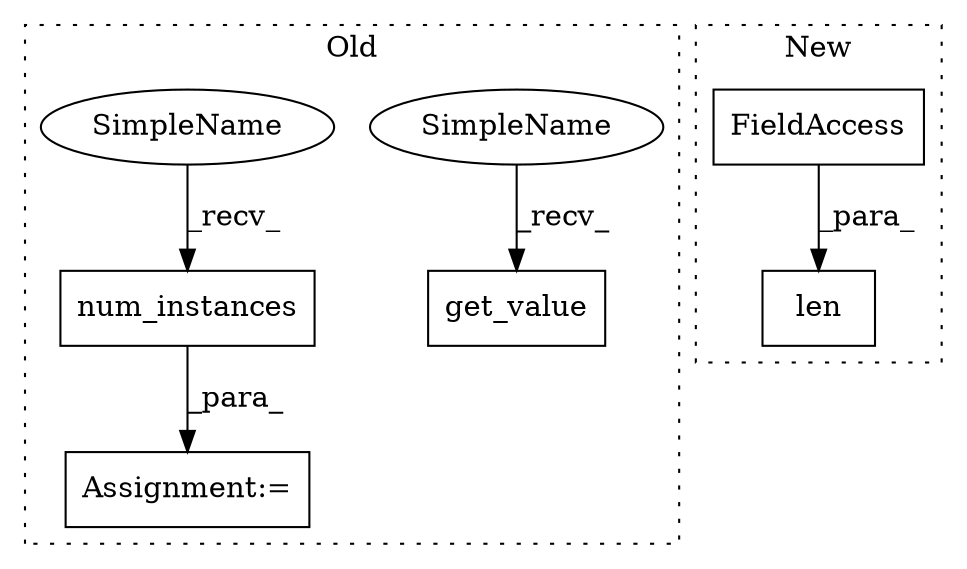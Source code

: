 digraph G {
subgraph cluster0 {
1 [label="get_value" a="32" s="16182,16204" l="10,1" shape="box"];
3 [label="num_instances" a="32" s="15413,15437" l="14,1" shape="box"];
5 [label="Assignment:=" a="7" s="15406" l="1" shape="box"];
6 [label="SimpleName" a="42" s="16176" l="5" shape="ellipse"];
7 [label="SimpleName" a="42" s="15407" l="5" shape="ellipse"];
label = "Old";
style="dotted";
}
subgraph cluster1 {
2 [label="len" a="32" s="15346,15371" l="4,1" shape="box"];
4 [label="FieldAccess" a="22" s="15350" l="21" shape="box"];
label = "New";
style="dotted";
}
3 -> 5 [label="_para_"];
4 -> 2 [label="_para_"];
6 -> 1 [label="_recv_"];
7 -> 3 [label="_recv_"];
}
